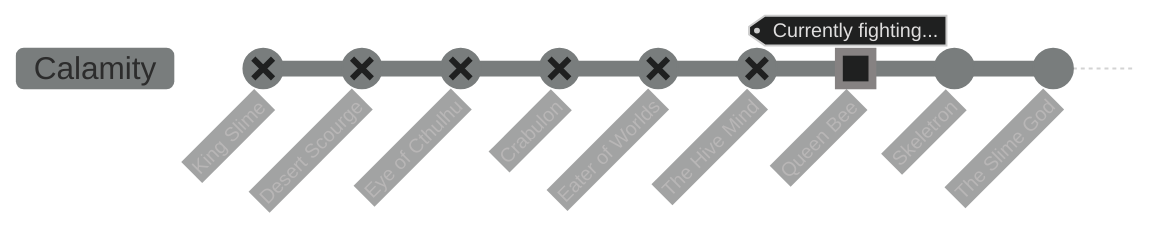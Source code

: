 %%{ init: { 'gitGraph': { 'mainBranchName': 'Calamity' }, 'theme': 'dark', 'themeVariables': { 'background': 'transparent' } } }%%
gitGraph
	commit id: "King Slime" type: REVERSE
	commit id: "Desert Scourge" type: REVERSE
	commit id: "Eye of Cthulhu" type: REVERSE
	commit id: "Crabulon" type: REVERSE
	commit id: "Eater of Worlds" type: REVERSE
	commit id: "The Hive Mind" type: REVERSE
  commit id: "Queen Bee" type: HIGHLIGHT tag: "Currently fighting..."
  commit id: "Skeletron"
  commit id: "The Slime God"